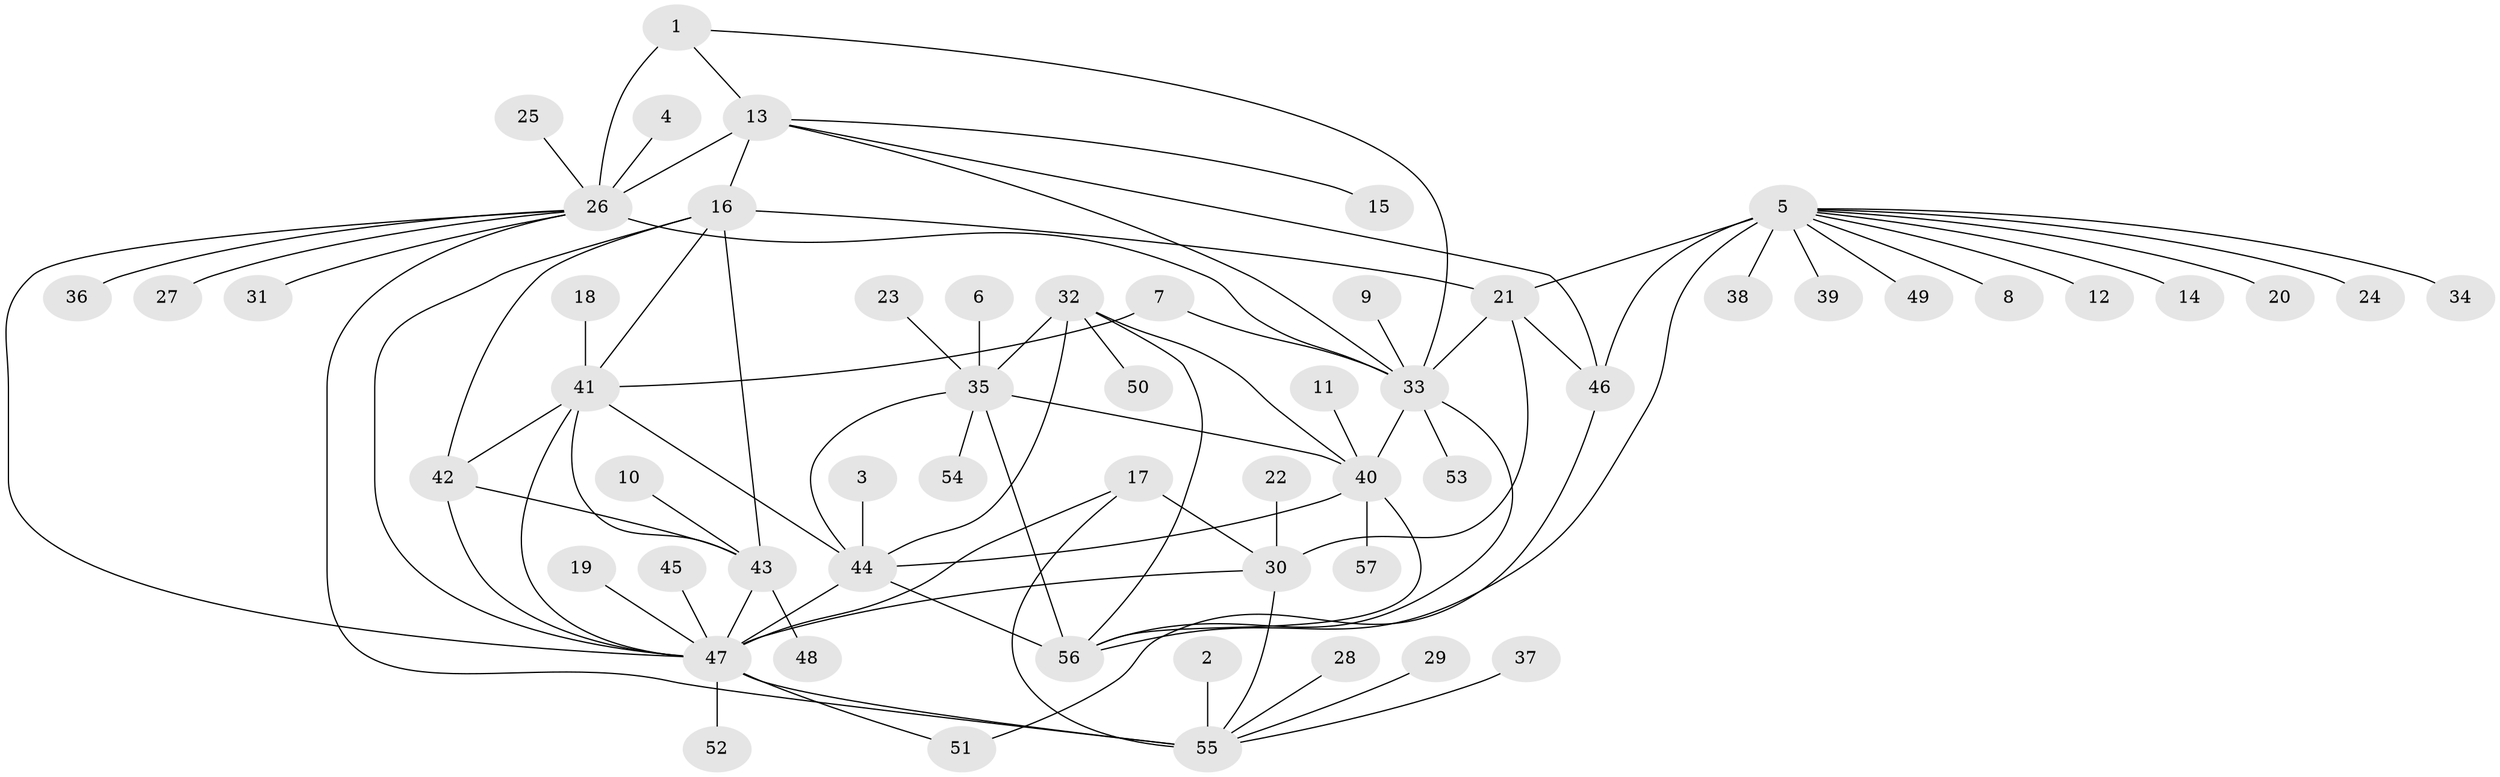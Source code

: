 // original degree distribution, {11: 0.008771929824561403, 7: 0.02631578947368421, 9: 0.043859649122807015, 5: 0.02631578947368421, 10: 0.017543859649122806, 8: 0.07017543859649122, 6: 0.017543859649122806, 4: 0.008771929824561403, 2: 0.18421052631578946, 1: 0.5614035087719298, 3: 0.03508771929824561}
// Generated by graph-tools (version 1.1) at 2025/50/03/09/25 03:50:35]
// undirected, 57 vertices, 86 edges
graph export_dot {
graph [start="1"]
  node [color=gray90,style=filled];
  1;
  2;
  3;
  4;
  5;
  6;
  7;
  8;
  9;
  10;
  11;
  12;
  13;
  14;
  15;
  16;
  17;
  18;
  19;
  20;
  21;
  22;
  23;
  24;
  25;
  26;
  27;
  28;
  29;
  30;
  31;
  32;
  33;
  34;
  35;
  36;
  37;
  38;
  39;
  40;
  41;
  42;
  43;
  44;
  45;
  46;
  47;
  48;
  49;
  50;
  51;
  52;
  53;
  54;
  55;
  56;
  57;
  1 -- 13 [weight=1.0];
  1 -- 26 [weight=2.0];
  1 -- 33 [weight=1.0];
  2 -- 55 [weight=1.0];
  3 -- 44 [weight=1.0];
  4 -- 26 [weight=1.0];
  5 -- 8 [weight=1.0];
  5 -- 12 [weight=1.0];
  5 -- 14 [weight=1.0];
  5 -- 20 [weight=1.0];
  5 -- 21 [weight=3.0];
  5 -- 24 [weight=1.0];
  5 -- 34 [weight=1.0];
  5 -- 38 [weight=1.0];
  5 -- 39 [weight=1.0];
  5 -- 46 [weight=3.0];
  5 -- 49 [weight=1.0];
  5 -- 56 [weight=1.0];
  6 -- 35 [weight=1.0];
  7 -- 33 [weight=1.0];
  7 -- 41 [weight=1.0];
  9 -- 33 [weight=1.0];
  10 -- 43 [weight=1.0];
  11 -- 40 [weight=1.0];
  13 -- 15 [weight=1.0];
  13 -- 16 [weight=1.0];
  13 -- 26 [weight=2.0];
  13 -- 33 [weight=1.0];
  13 -- 46 [weight=1.0];
  16 -- 21 [weight=1.0];
  16 -- 41 [weight=1.0];
  16 -- 42 [weight=1.0];
  16 -- 43 [weight=1.0];
  16 -- 47 [weight=1.0];
  17 -- 30 [weight=1.0];
  17 -- 47 [weight=1.0];
  17 -- 55 [weight=2.0];
  18 -- 41 [weight=1.0];
  19 -- 47 [weight=1.0];
  21 -- 30 [weight=1.0];
  21 -- 33 [weight=1.0];
  21 -- 46 [weight=1.0];
  22 -- 30 [weight=1.0];
  23 -- 35 [weight=1.0];
  25 -- 26 [weight=1.0];
  26 -- 27 [weight=1.0];
  26 -- 31 [weight=1.0];
  26 -- 33 [weight=2.0];
  26 -- 36 [weight=1.0];
  26 -- 47 [weight=1.0];
  26 -- 55 [weight=1.0];
  28 -- 55 [weight=1.0];
  29 -- 55 [weight=1.0];
  30 -- 47 [weight=1.0];
  30 -- 55 [weight=2.0];
  32 -- 35 [weight=1.0];
  32 -- 40 [weight=1.0];
  32 -- 44 [weight=1.0];
  32 -- 50 [weight=1.0];
  32 -- 56 [weight=1.0];
  33 -- 40 [weight=1.0];
  33 -- 53 [weight=1.0];
  33 -- 56 [weight=1.0];
  35 -- 40 [weight=1.0];
  35 -- 44 [weight=1.0];
  35 -- 54 [weight=1.0];
  35 -- 56 [weight=1.0];
  37 -- 55 [weight=1.0];
  40 -- 44 [weight=1.0];
  40 -- 56 [weight=1.0];
  40 -- 57 [weight=1.0];
  41 -- 42 [weight=1.0];
  41 -- 43 [weight=1.0];
  41 -- 44 [weight=1.0];
  41 -- 47 [weight=1.0];
  42 -- 43 [weight=1.0];
  42 -- 47 [weight=1.0];
  43 -- 47 [weight=1.0];
  43 -- 48 [weight=1.0];
  44 -- 47 [weight=1.0];
  44 -- 56 [weight=1.0];
  45 -- 47 [weight=1.0];
  46 -- 51 [weight=1.0];
  47 -- 51 [weight=1.0];
  47 -- 52 [weight=1.0];
  47 -- 55 [weight=2.0];
}

